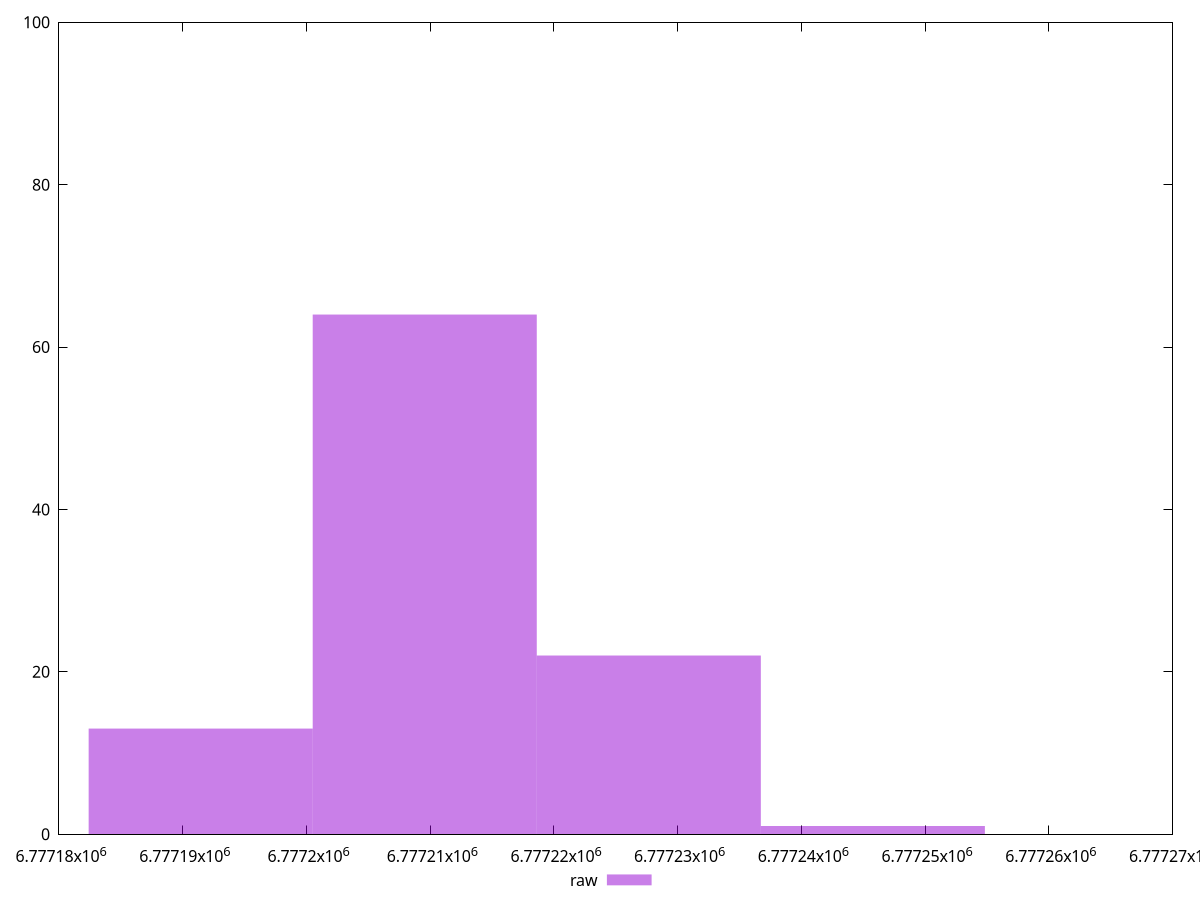 reset
set terminal svg size 640, 490 enhanced background rgb 'white'
set output "report_00007_2020-12-11T15:55:29.892Z/total-byte-weight/samples/pages+cached+noexternal/raw/histogram.svg"

$raw <<EOF
6777209.561216205 64
6777227.671057161 22
6777191.45137525 13
6777245.780898117 1
EOF

set key outside below
set boxwidth 18.10984095582427
set yrange [0:100]
set style fill transparent solid 0.5 noborder

plot \
  $raw title "raw" with boxes, \


reset